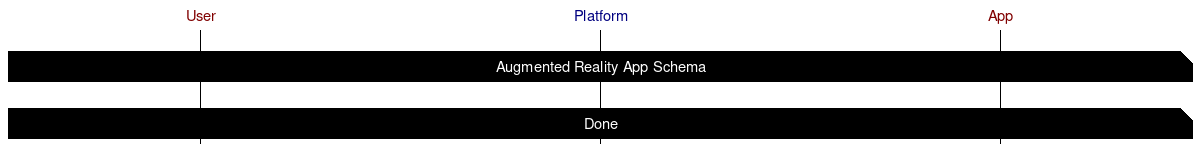 # App Schema - Augmented Reality
# - Augmented Reality App Schema

msc {
	hscale = "2";

	user [label="User", textcolour="maroon", arctextcolour="maroon"],
	platform [label="Platform", textcolour="navy", arctextcolour="navy"],
	app [label="App", textcolour="maroon", arctextcolour="maroon"];
	|||;
	user note app [label="Augmented Reality App Schema", textbgcolor="black", textcolor="white"];
	|||;

	

	user note app [label="Done", textbgcolor="black", textcolor="white"];
}
